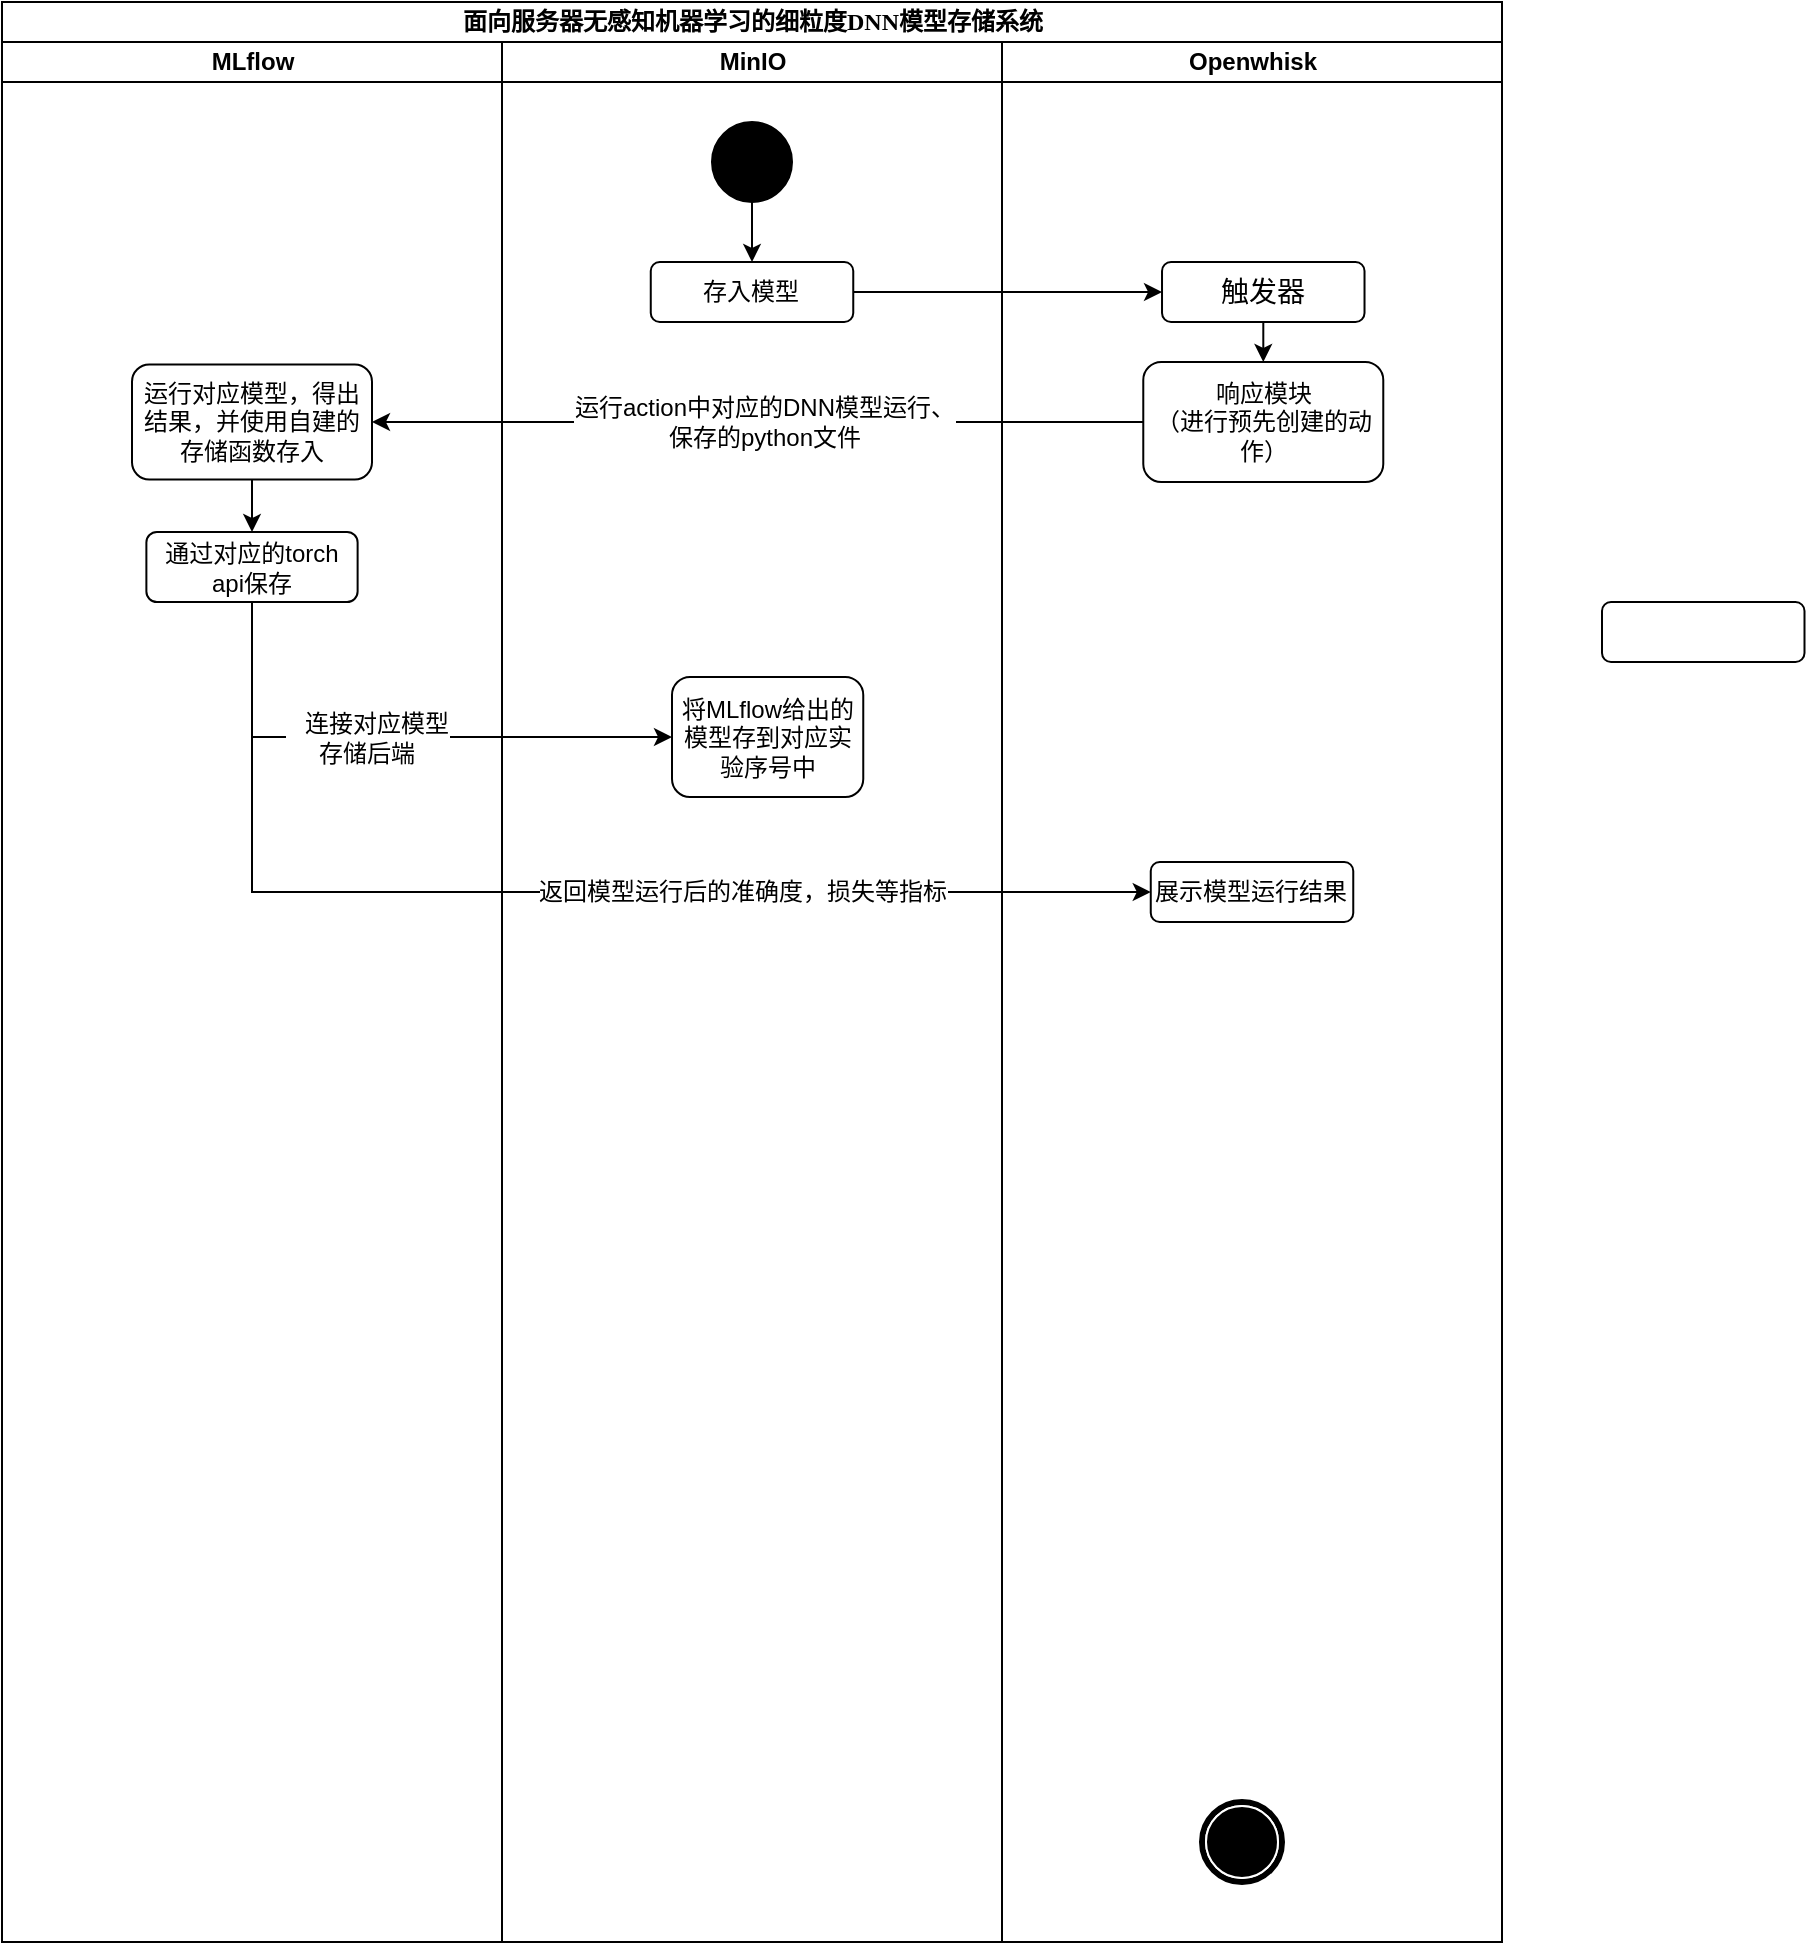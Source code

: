 <mxfile version="22.1.18" type="github">
  <diagram name="Page-1" id="0783ab3e-0a74-02c8-0abd-f7b4e66b4bec">
    <mxGraphModel dx="1090" dy="722" grid="1" gridSize="10" guides="1" tooltips="1" connect="1" arrows="1" fold="1" page="1" pageScale="1" pageWidth="850" pageHeight="1100" background="none" math="0" shadow="0">
      <root>
        <mxCell id="0" />
        <mxCell id="1" style="" parent="0" />
        <mxCell id="1c1d494c118603dd-1" value="面向服务器无感知机器学习的细粒度DNN模型存储系统" style="swimlane;html=1;childLayout=stackLayout;startSize=20;rounded=0;shadow=0;comic=0;labelBackgroundColor=none;strokeWidth=1;fontFamily=Verdana;fontSize=12;align=center;" parent="1" vertex="1">
          <mxGeometry x="40" y="20" width="750" height="970" as="geometry">
            <mxRectangle x="40" y="20" width="70" height="30" as="alternateBounds" />
          </mxGeometry>
        </mxCell>
        <mxCell id="1c1d494c118603dd-2" value="MLflow" style="swimlane;html=1;startSize=20;" parent="1c1d494c118603dd-1" vertex="1">
          <mxGeometry y="20" width="250" height="950" as="geometry" />
        </mxCell>
        <mxCell id="REl0dKnZgpMUpYx7Mj24-34" value="运行对应模型，得出结果，并使用自建的存储函数存入" style="rounded=1;whiteSpace=wrap;html=1;" vertex="1" parent="1c1d494c118603dd-2">
          <mxGeometry x="65" y="161.25" width="120" height="57.5" as="geometry" />
        </mxCell>
        <mxCell id="REl0dKnZgpMUpYx7Mj24-27" value="通过对应的torch api保存" style="rounded=1;whiteSpace=wrap;html=1;" vertex="1" parent="1c1d494c118603dd-2">
          <mxGeometry x="72.19" y="245" width="105.62" height="35" as="geometry" />
        </mxCell>
        <mxCell id="REl0dKnZgpMUpYx7Mj24-35" style="edgeStyle=orthogonalEdgeStyle;rounded=0;orthogonalLoop=1;jettySize=auto;html=1;exitX=0.5;exitY=1;exitDx=0;exitDy=0;entryX=0.5;entryY=0;entryDx=0;entryDy=0;fontFamily=Helvetica;fontSize=12;fontColor=default;" edge="1" parent="1c1d494c118603dd-2" source="REl0dKnZgpMUpYx7Mj24-34" target="REl0dKnZgpMUpYx7Mj24-27">
          <mxGeometry relative="1" as="geometry" />
        </mxCell>
        <mxCell id="1c1d494c118603dd-3" value="MinIO" style="swimlane;html=1;startSize=20;" parent="1c1d494c118603dd-1" vertex="1">
          <mxGeometry x="250" y="20" width="250" height="950" as="geometry" />
        </mxCell>
        <mxCell id="REl0dKnZgpMUpYx7Mj24-37" style="edgeStyle=orthogonalEdgeStyle;rounded=0;orthogonalLoop=1;jettySize=auto;html=1;exitX=0.5;exitY=1;exitDx=0;exitDy=0;entryX=0.5;entryY=0;entryDx=0;entryDy=0;fontFamily=Helvetica;fontSize=12;fontColor=default;" edge="1" parent="1c1d494c118603dd-3" source="60571a20871a0731-4" target="REl0dKnZgpMUpYx7Mj24-36">
          <mxGeometry relative="1" as="geometry" />
        </mxCell>
        <mxCell id="60571a20871a0731-4" value="" style="ellipse;whiteSpace=wrap;html=1;rounded=0;shadow=0;comic=0;labelBackgroundColor=none;strokeWidth=1;fillColor=#000000;fontFamily=Verdana;fontSize=12;align=center;" parent="1c1d494c118603dd-3" vertex="1">
          <mxGeometry x="105" y="40" width="40" height="40" as="geometry" />
        </mxCell>
        <mxCell id="REl0dKnZgpMUpYx7Mj24-36" value="存入模型" style="rounded=1;whiteSpace=wrap;html=1;" vertex="1" parent="1c1d494c118603dd-3">
          <mxGeometry x="74.38" y="110" width="101.25" height="30" as="geometry" />
        </mxCell>
        <mxCell id="1c1d494c118603dd-4" value="Openwhisk" style="swimlane;html=1;startSize=20;" parent="1c1d494c118603dd-1" vertex="1">
          <mxGeometry x="500" y="20" width="250" height="950" as="geometry" />
        </mxCell>
        <mxCell id="60571a20871a0731-5" value="" style="shape=mxgraph.bpmn.shape;html=1;verticalLabelPosition=bottom;labelBackgroundColor=#ffffff;verticalAlign=top;perimeter=ellipsePerimeter;outline=end;symbol=terminate;rounded=0;shadow=0;comic=0;strokeWidth=1;fontFamily=Verdana;fontSize=12;align=center;" parent="1c1d494c118603dd-4" vertex="1">
          <mxGeometry x="100" y="880" width="40" height="40" as="geometry" />
        </mxCell>
        <mxCell id="REl0dKnZgpMUpYx7Mj24-30" value="将MLflow给出的模型存到对应实验序号中" style="rounded=1;whiteSpace=wrap;html=1;" vertex="1" parent="1c1d494c118603dd-4">
          <mxGeometry x="-165" y="317.5" width="95.63" height="60" as="geometry" />
        </mxCell>
        <mxCell id="REl0dKnZgpMUpYx7Mj24-11" value="" style="edgeStyle=orthogonalEdgeStyle;rounded=0;orthogonalLoop=1;jettySize=auto;html=1;" edge="1" parent="1c1d494c118603dd-4" source="REl0dKnZgpMUpYx7Mj24-5" target="REl0dKnZgpMUpYx7Mj24-10">
          <mxGeometry relative="1" as="geometry" />
        </mxCell>
        <mxCell id="REl0dKnZgpMUpYx7Mj24-5" value="&lt;font style=&quot;font-size: 14px;&quot;&gt;触发器&lt;/font&gt;" style="rounded=1;whiteSpace=wrap;html=1;" vertex="1" parent="1c1d494c118603dd-4">
          <mxGeometry x="80.01" y="110" width="101.25" height="30" as="geometry" />
        </mxCell>
        <mxCell id="REl0dKnZgpMUpYx7Mj24-10" value="响应模块&lt;br&gt;（进行预先创建的动作）" style="whiteSpace=wrap;html=1;rounded=1;" vertex="1" parent="1c1d494c118603dd-4">
          <mxGeometry x="70.64" y="160" width="120" height="60" as="geometry" />
        </mxCell>
        <mxCell id="REl0dKnZgpMUpYx7Mj24-39" value="展示模型运行结果" style="rounded=1;whiteSpace=wrap;html=1;" vertex="1" parent="1c1d494c118603dd-4">
          <mxGeometry x="74.38" y="410" width="101.25" height="30" as="geometry" />
        </mxCell>
        <mxCell id="REl0dKnZgpMUpYx7Mj24-38" style="edgeStyle=orthogonalEdgeStyle;rounded=0;orthogonalLoop=1;jettySize=auto;html=1;exitX=1;exitY=0.5;exitDx=0;exitDy=0;fontFamily=Helvetica;fontSize=12;fontColor=default;" edge="1" parent="1c1d494c118603dd-1" source="REl0dKnZgpMUpYx7Mj24-36" target="REl0dKnZgpMUpYx7Mj24-5">
          <mxGeometry relative="1" as="geometry" />
        </mxCell>
        <mxCell id="REl0dKnZgpMUpYx7Mj24-28" style="edgeStyle=orthogonalEdgeStyle;rounded=0;orthogonalLoop=1;jettySize=auto;html=1;exitX=0;exitY=0.5;exitDx=0;exitDy=0;fontFamily=Helvetica;fontSize=12;fontColor=default;entryX=1;entryY=0.5;entryDx=0;entryDy=0;" edge="1" parent="1c1d494c118603dd-1" source="REl0dKnZgpMUpYx7Mj24-10" target="REl0dKnZgpMUpYx7Mj24-34">
          <mxGeometry relative="1" as="geometry">
            <mxPoint x="205.63" y="210" as="targetPoint" />
          </mxGeometry>
        </mxCell>
        <mxCell id="REl0dKnZgpMUpYx7Mj24-29" value="运行action中对应的DNN模型运行、&lt;br&gt;保存的python文件" style="edgeLabel;html=1;align=center;verticalAlign=middle;resizable=0;points=[];fontSize=12;fontFamily=Helvetica;fontColor=default;" vertex="1" connectable="0" parent="REl0dKnZgpMUpYx7Mj24-28">
          <mxGeometry x="0.033" y="-1" relative="1" as="geometry">
            <mxPoint x="9" y="1" as="offset" />
          </mxGeometry>
        </mxCell>
        <mxCell id="REl0dKnZgpMUpYx7Mj24-31" style="edgeStyle=orthogonalEdgeStyle;rounded=0;orthogonalLoop=1;jettySize=auto;html=1;exitX=0.5;exitY=1;exitDx=0;exitDy=0;entryX=0;entryY=0.5;entryDx=0;entryDy=0;fontFamily=Helvetica;fontSize=12;fontColor=default;" edge="1" parent="1c1d494c118603dd-1" source="REl0dKnZgpMUpYx7Mj24-27" target="REl0dKnZgpMUpYx7Mj24-30">
          <mxGeometry relative="1" as="geometry" />
        </mxCell>
        <mxCell id="REl0dKnZgpMUpYx7Mj24-32" value="&amp;nbsp; &amp;nbsp;连接对应模型&lt;br&gt;存储后端" style="edgeLabel;html=1;align=center;verticalAlign=middle;resizable=0;points=[];fontSize=12;fontFamily=Helvetica;fontColor=default;" vertex="1" connectable="0" parent="REl0dKnZgpMUpYx7Mj24-31">
          <mxGeometry x="-0.266" y="-2" relative="1" as="geometry">
            <mxPoint x="22" y="-2" as="offset" />
          </mxGeometry>
        </mxCell>
        <mxCell id="REl0dKnZgpMUpYx7Mj24-42" style="edgeStyle=orthogonalEdgeStyle;rounded=0;orthogonalLoop=1;jettySize=auto;html=1;exitX=0.5;exitY=1;exitDx=0;exitDy=0;entryX=0;entryY=0.5;entryDx=0;entryDy=0;fontFamily=Helvetica;fontSize=12;fontColor=default;" edge="1" parent="1c1d494c118603dd-1" source="REl0dKnZgpMUpYx7Mj24-27" target="REl0dKnZgpMUpYx7Mj24-39">
          <mxGeometry relative="1" as="geometry" />
        </mxCell>
        <mxCell id="REl0dKnZgpMUpYx7Mj24-43" value="返回模型运行后的准确度，损失等指标" style="edgeLabel;html=1;align=center;verticalAlign=middle;resizable=0;points=[];fontSize=12;fontFamily=Helvetica;fontColor=default;" vertex="1" connectable="0" parent="REl0dKnZgpMUpYx7Mj24-42">
          <mxGeometry x="0.054" y="-3" relative="1" as="geometry">
            <mxPoint x="77" y="-3" as="offset" />
          </mxGeometry>
        </mxCell>
        <mxCell id="REl0dKnZgpMUpYx7Mj24-24" value="" style="rounded=1;whiteSpace=wrap;html=1;" vertex="1" parent="1">
          <mxGeometry x="840" y="320" width="101.25" height="30" as="geometry" />
        </mxCell>
      </root>
    </mxGraphModel>
  </diagram>
</mxfile>
